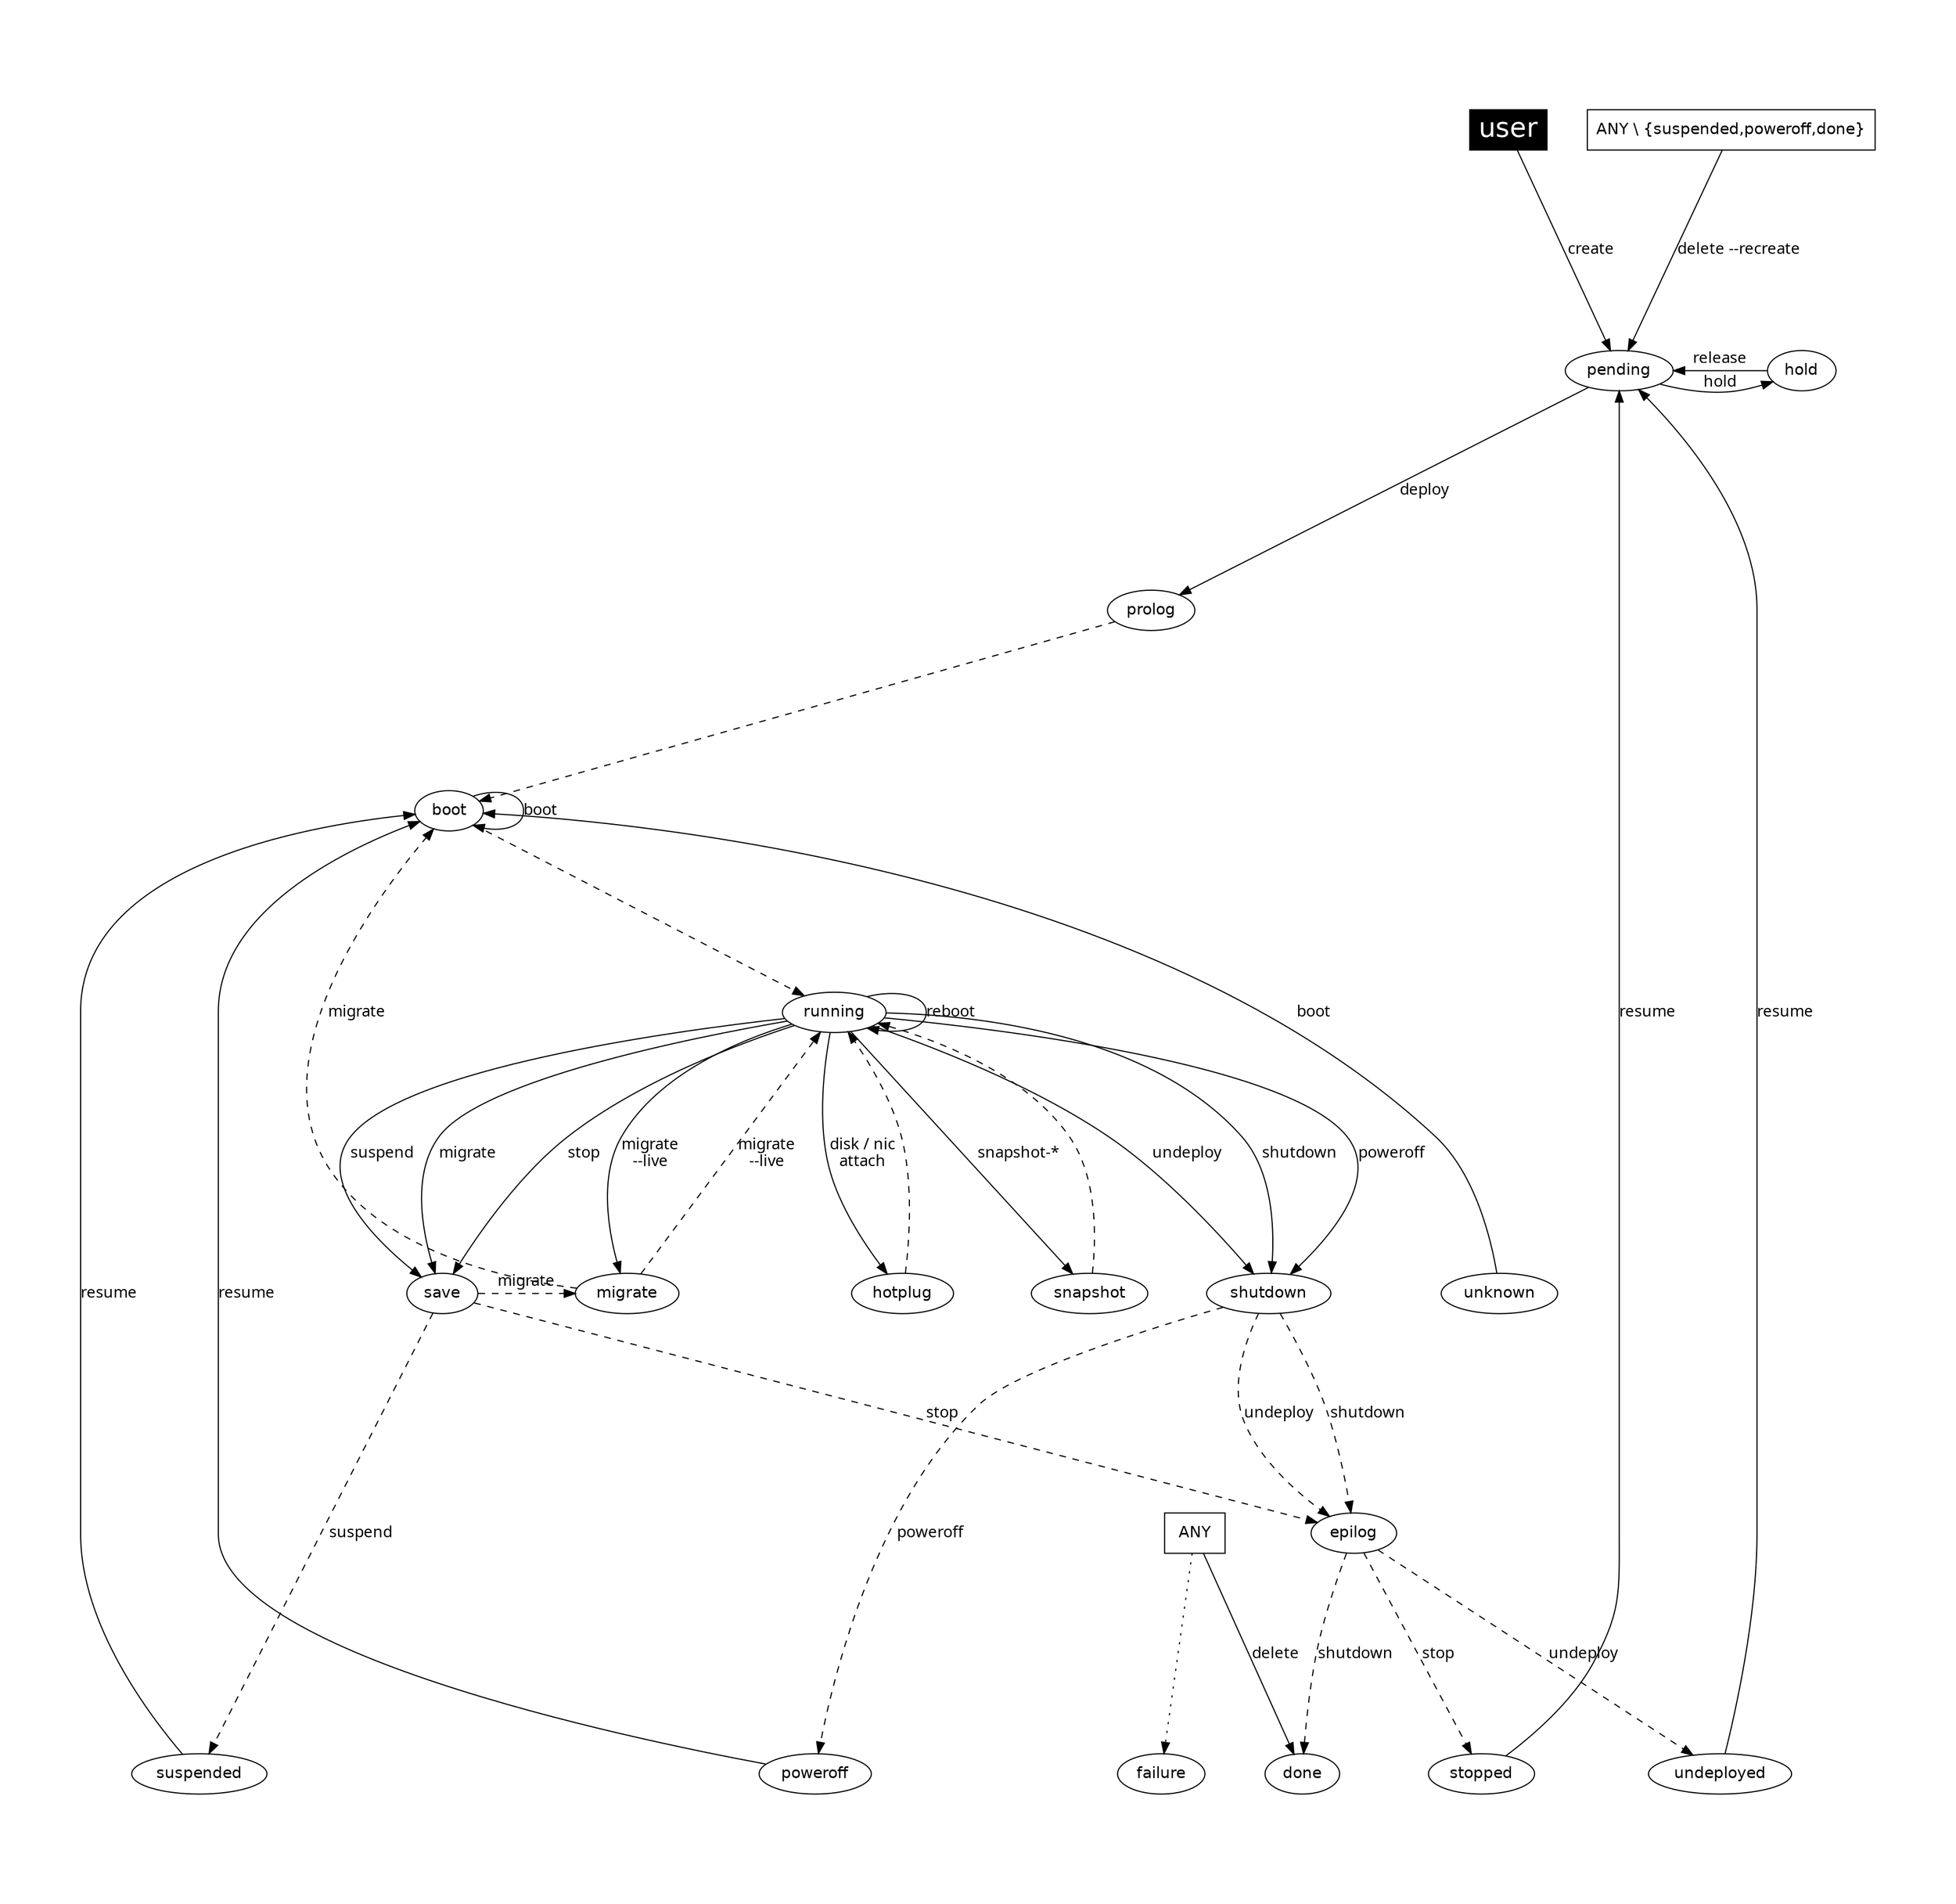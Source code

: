 

digraph OpenNebula {
    graph [
        nodesep= 0.5,
        ratio=1,
        pad=1,
    ];

    node [fontname="Helvetica"];
    edge [fontname="Menlo"];
    
    user [
        fillcolor="black",
        style="filled", shape="box",
        fontcolor="white", fontsize= "24.0"];

    ANY [ shape="box" ];
    "ANY \\ {suspended,poweroff,done}" [ shape="box" ];

    subgraph { rank = min; user}
    subgraph { rank = same; pending; hold; color="white"}
#    subgraph { rank = same; prolog; boot; color="white" }
    subgraph { rank = same; migrate; save; shutdown; unknown; hotplug; snapshot;
        color="white" }
    subgraph { rank = max; suspended; done; failure; stopped; poweroff; undeployed; color="white" }

#   create
    user -> pending [label="create"];

#   deploy
    pending     -> prolog [label="deploy"];
    prolog      -> boot [style="dashed"];
    boot        -> running [style="dashed"];

#   shutdown
    running     -> shutdown [label="shutdown"];
    shutdown    -> epilog [label="shutdown", style="dashed"];
    epilog      -> done [label="shutdown", style="dashed"];

#   poweroff
    running     -> shutdown [label="poweroff"];
    shutdown    -> poweroff [label="poweroff", style="dashed"];

#   livemigrate
    running     -> migrate [label="migrate\n--live"];
    migrate     -> running [label="migrate\n--live", style="dashed"];

#   migrate
    running     -> save [label="migrate"];
    save        -> migrate [label="migrate", style="dashed"];
    migrate     -> boot [label="migrate", style="dashed"];

#   hold
    pending     -> hold [label="hold"];

#   release
    hold        -> pending [label="release"];

#   stop
    running     -> save [label="stop"];
    save        -> epilog [label="stop", style="dashed"];
    epilog      -> stopped [label="stop", style="dashed"];

#   undeploy
    running     -> shutdown [label="undeploy"];
    shutdown    -> epilog [label="undeploy", style="dashed"];
    epilog      -> undeployed [label="undeploy", style="dashed"];

#   suspend
    running     -> save [label="suspend"];
    save        -> suspended [label="suspend", style="dashed"];

#   resume
    stopped     -> pending [label="resume"];
    undeployed  -> pending [label="resume"];
    suspended   -> boot [label="resume"];
    poweroff    -> boot [label="resume"];

#   delete
    ANY         -> done [label="delete"];

#   restart
    unknown     -> boot [label="boot"];
    boot        -> boot [label="boot"];

#   reboot
    running     -> running [label="reboot"];

#   disk-attach nic-attach
#    running     -> hotplug [label="disk / nic -\n attach / detach"]
    running     -> hotplug [label="disk / nic\nattach"]
    hotplug     -> running [style="dashed"];

#   snapshot
    running     -> snapshot [label="snapshot-*"]
    snapshot    -> running [style="dashed"];

#   resubmit
    "ANY \\ {suspended,poweroff,done}" -> pending [label="delete --recreate"];

#   failures and misc.
    ANY         -> failure [style="dotted"];
}
